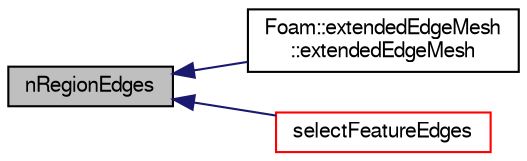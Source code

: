 digraph "nRegionEdges"
{
  bgcolor="transparent";
  edge [fontname="FreeSans",fontsize="10",labelfontname="FreeSans",labelfontsize="10"];
  node [fontname="FreeSans",fontsize="10",shape=record];
  rankdir="LR";
  Node802 [label="nRegionEdges",height=0.2,width=0.4,color="black", fillcolor="grey75", style="filled", fontcolor="black"];
  Node802 -> Node803 [dir="back",color="midnightblue",fontsize="10",style="solid",fontname="FreeSans"];
  Node803 [label="Foam::extendedEdgeMesh\l::extendedEdgeMesh",height=0.2,width=0.4,color="black",URL="$a21786.html#afd2b47811ea5fb93fabb4e9a00a8985e",tooltip="Construct given a surface with selected edges,point. "];
  Node802 -> Node804 [dir="back",color="midnightblue",fontsize="10",style="solid",fontname="FreeSans"];
  Node804 [label="selectFeatureEdges",height=0.2,width=0.4,color="red",URL="$a25510.html#a264fb63fc64f4f9c94b42cafc8822897",tooltip="Helper function: select a subset of featureEdges_. "];
}
